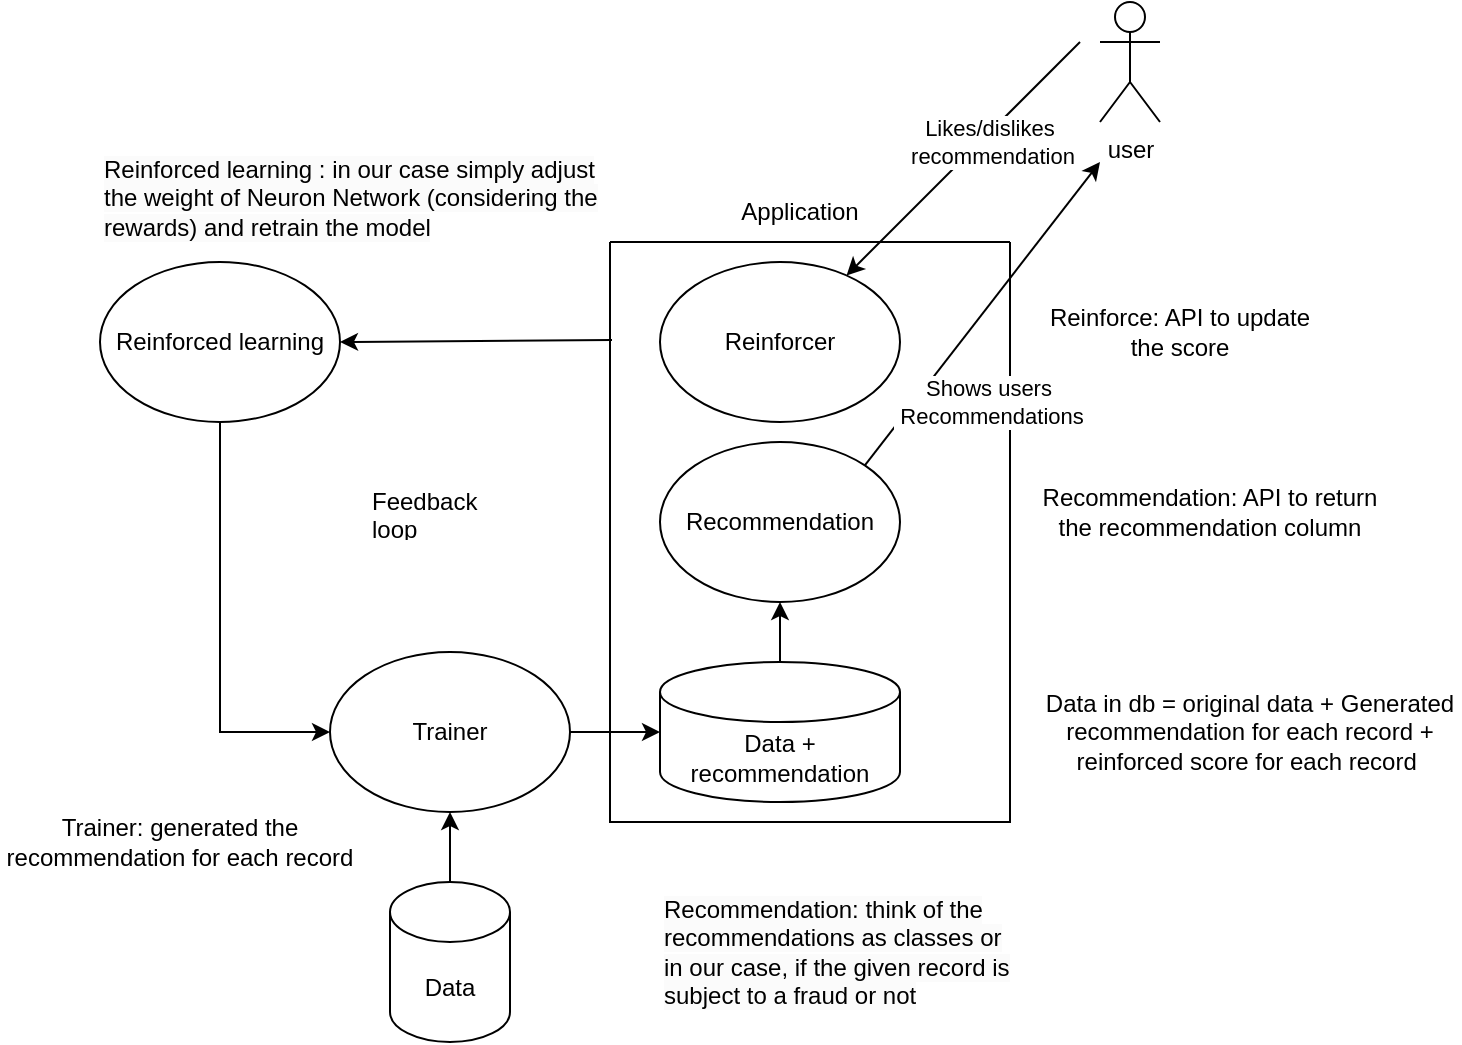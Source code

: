 <mxfile version="24.7.6">
  <diagram name="Page-1" id="NWxOR2tQ2nLDY5IiJw2v">
    <mxGraphModel dx="954" dy="515" grid="1" gridSize="10" guides="1" tooltips="1" connect="1" arrows="1" fold="1" page="1" pageScale="1" pageWidth="850" pageHeight="1100" math="0" shadow="0">
      <root>
        <mxCell id="0" />
        <mxCell id="1" parent="0" />
        <mxCell id="BLaJh71h2JVCrHGViiBd-7" style="edgeStyle=orthogonalEdgeStyle;rounded=0;orthogonalLoop=1;jettySize=auto;html=1;exitX=1;exitY=0.5;exitDx=0;exitDy=0;" parent="1" source="JV3QutzyvqUY6ezrFtOC-1" target="JV3QutzyvqUY6ezrFtOC-5" edge="1">
          <mxGeometry relative="1" as="geometry" />
        </mxCell>
        <mxCell id="JV3QutzyvqUY6ezrFtOC-1" value="Trainer" style="ellipse;whiteSpace=wrap;html=1;" parent="1" vertex="1">
          <mxGeometry x="225" y="365" width="120" height="80" as="geometry" />
        </mxCell>
        <mxCell id="JV3QutzyvqUY6ezrFtOC-2" value="" style="endArrow=classic;html=1;rounded=0;entryX=0.5;entryY=1;entryDx=0;entryDy=0;exitX=0.5;exitY=0;exitDx=0;exitDy=0;" parent="1" target="JV3QutzyvqUY6ezrFtOC-1" edge="1">
          <mxGeometry width="50" height="50" relative="1" as="geometry">
            <mxPoint x="285" y="490" as="sourcePoint" />
            <mxPoint x="390" y="500" as="targetPoint" />
          </mxGeometry>
        </mxCell>
        <mxCell id="JV3QutzyvqUY6ezrFtOC-4" value="Recommendation" style="ellipse;whiteSpace=wrap;html=1;" parent="1" vertex="1">
          <mxGeometry x="390" y="260" width="120" height="80" as="geometry" />
        </mxCell>
        <mxCell id="JV3QutzyvqUY6ezrFtOC-5" value="Data + recommendation" style="shape=cylinder3;whiteSpace=wrap;html=1;boundedLbl=1;backgroundOutline=1;size=15;" parent="1" vertex="1">
          <mxGeometry x="390" y="370" width="120" height="70" as="geometry" />
        </mxCell>
        <mxCell id="JV3QutzyvqUY6ezrFtOC-8" value="" style="swimlane;startSize=0;" parent="1" vertex="1">
          <mxGeometry x="365" y="160" width="200" height="290" as="geometry">
            <mxRectangle x="395" y="680" width="50" height="40" as="alternateBounds" />
          </mxGeometry>
        </mxCell>
        <mxCell id="JV3QutzyvqUY6ezrFtOC-11" value="Reinforcer" style="ellipse;whiteSpace=wrap;html=1;" parent="JV3QutzyvqUY6ezrFtOC-8" vertex="1">
          <mxGeometry x="25" y="10" width="120" height="80" as="geometry" />
        </mxCell>
        <mxCell id="JV3QutzyvqUY6ezrFtOC-9" value="" style="endArrow=classic;html=1;rounded=0;entryX=0.5;entryY=1;entryDx=0;entryDy=0;exitX=0.5;exitY=0;exitDx=0;exitDy=0;exitPerimeter=0;" parent="1" source="JV3QutzyvqUY6ezrFtOC-5" target="JV3QutzyvqUY6ezrFtOC-4" edge="1">
          <mxGeometry width="50" height="50" relative="1" as="geometry">
            <mxPoint x="340" y="430" as="sourcePoint" />
            <mxPoint x="370" y="390" as="targetPoint" />
          </mxGeometry>
        </mxCell>
        <mxCell id="JV3QutzyvqUY6ezrFtOC-12" value="Application" style="text;html=1;align=center;verticalAlign=middle;whiteSpace=wrap;rounded=0;" parent="1" vertex="1">
          <mxGeometry x="430" y="130" width="60" height="30" as="geometry" />
        </mxCell>
        <mxCell id="JV3QutzyvqUY6ezrFtOC-13" value="Reinforce: API to update the score" style="text;html=1;align=center;verticalAlign=middle;whiteSpace=wrap;rounded=0;" parent="1" vertex="1">
          <mxGeometry x="580" y="190" width="140" height="30" as="geometry" />
        </mxCell>
        <mxCell id="JV3QutzyvqUY6ezrFtOC-18" value="Recommendation: API to return the recommendation column" style="text;html=1;align=center;verticalAlign=middle;whiteSpace=wrap;rounded=0;" parent="1" vertex="1">
          <mxGeometry x="580" y="280" width="170" height="30" as="geometry" />
        </mxCell>
        <mxCell id="BLaJh71h2JVCrHGViiBd-8" style="edgeStyle=orthogonalEdgeStyle;rounded=0;orthogonalLoop=1;jettySize=auto;html=1;exitX=0.5;exitY=1;exitDx=0;exitDy=0;entryX=0;entryY=0.5;entryDx=0;entryDy=0;" parent="1" source="BLaJh71h2JVCrHGViiBd-1" target="JV3QutzyvqUY6ezrFtOC-1" edge="1">
          <mxGeometry relative="1" as="geometry" />
        </mxCell>
        <mxCell id="BLaJh71h2JVCrHGViiBd-1" value="Reinforced learning" style="ellipse;whiteSpace=wrap;html=1;" parent="1" vertex="1">
          <mxGeometry x="110" y="170" width="120" height="80" as="geometry" />
        </mxCell>
        <mxCell id="BLaJh71h2JVCrHGViiBd-2" value="" style="endArrow=classic;html=1;rounded=0;entryX=1;entryY=0.5;entryDx=0;entryDy=0;exitX=0.005;exitY=0.169;exitDx=0;exitDy=0;exitPerimeter=0;" parent="1" source="JV3QutzyvqUY6ezrFtOC-8" target="BLaJh71h2JVCrHGViiBd-1" edge="1">
          <mxGeometry width="50" height="50" relative="1" as="geometry">
            <mxPoint x="360" y="280" as="sourcePoint" />
            <mxPoint x="420" y="290" as="targetPoint" />
          </mxGeometry>
        </mxCell>
        <mxCell id="BLaJh71h2JVCrHGViiBd-9" value="Feedback loop" style="text;strokeColor=none;fillColor=none;align=left;verticalAlign=middle;spacingLeft=4;spacingRight=4;overflow=hidden;points=[[0,0.5],[1,0.5]];portConstraint=eastwest;rotatable=0;whiteSpace=wrap;html=1;" parent="1" vertex="1">
          <mxGeometry x="240" y="280" width="80" height="30" as="geometry" />
        </mxCell>
        <mxCell id="BLaJh71h2JVCrHGViiBd-10" value="Trainer: generated the recommendation for each record" style="text;html=1;align=center;verticalAlign=middle;whiteSpace=wrap;rounded=0;" parent="1" vertex="1">
          <mxGeometry x="60" y="445" width="180" height="30" as="geometry" />
        </mxCell>
        <mxCell id="BLaJh71h2JVCrHGViiBd-11" value="Data in db = original data + Generated recommendation for each record + reinforced score for each record&amp;nbsp;" style="text;html=1;align=center;verticalAlign=middle;whiteSpace=wrap;rounded=0;" parent="1" vertex="1">
          <mxGeometry x="580" y="390" width="210" height="30" as="geometry" />
        </mxCell>
        <mxCell id="BLaJh71h2JVCrHGViiBd-12" value="user" style="shape=umlActor;verticalLabelPosition=bottom;verticalAlign=top;html=1;outlineConnect=0;" parent="1" vertex="1">
          <mxGeometry x="610" y="40" width="30" height="60" as="geometry" />
        </mxCell>
        <mxCell id="BLaJh71h2JVCrHGViiBd-14" value="" style="endArrow=classic;html=1;rounded=0;" parent="1" target="JV3QutzyvqUY6ezrFtOC-11" edge="1">
          <mxGeometry width="50" height="50" relative="1" as="geometry">
            <mxPoint x="600" y="60" as="sourcePoint" />
            <mxPoint x="588" y="108" as="targetPoint" />
          </mxGeometry>
        </mxCell>
        <mxCell id="BLaJh71h2JVCrHGViiBd-15" value="Likes/dislikes&amp;nbsp;&lt;div&gt;recommendation&lt;/div&gt;" style="edgeLabel;html=1;align=center;verticalAlign=middle;resizable=0;points=[];" parent="BLaJh71h2JVCrHGViiBd-14" vertex="1" connectable="0">
          <mxGeometry x="-0.199" y="3" relative="1" as="geometry">
            <mxPoint y="1" as="offset" />
          </mxGeometry>
        </mxCell>
        <mxCell id="BLaJh71h2JVCrHGViiBd-20" value="" style="endArrow=classic;html=1;rounded=0;exitX=1;exitY=0;exitDx=0;exitDy=0;" parent="1" source="JV3QutzyvqUY6ezrFtOC-4" edge="1">
          <mxGeometry width="50" height="50" relative="1" as="geometry">
            <mxPoint x="370" y="240" as="sourcePoint" />
            <mxPoint x="610" y="120" as="targetPoint" />
          </mxGeometry>
        </mxCell>
        <mxCell id="BLaJh71h2JVCrHGViiBd-21" value="Shows users&lt;br&gt;&amp;nbsp;Recommendations" style="edgeLabel;html=1;align=center;verticalAlign=middle;resizable=0;points=[];" parent="BLaJh71h2JVCrHGViiBd-20" vertex="1" connectable="0">
          <mxGeometry x="-0.013" y="-2" relative="1" as="geometry">
            <mxPoint x="2" y="42" as="offset" />
          </mxGeometry>
        </mxCell>
        <mxCell id="ERP19eNqCeFMC9Jlo5K3-1" value="&lt;span style=&quot;color: rgb(0, 0, 0); font-family: Helvetica; font-size: 12px; font-style: normal; font-variant-ligatures: normal; font-variant-caps: normal; font-weight: 400; letter-spacing: normal; orphans: 2; text-align: center; text-indent: 0px; text-transform: none; widows: 2; word-spacing: 0px; -webkit-text-stroke-width: 0px; white-space: normal; background-color: rgb(251, 251, 251); text-decoration-thickness: initial; text-decoration-style: initial; text-decoration-color: initial; display: inline !important; float: none;&quot;&gt;Reinforced learning : in our case simply adjust the weight of Neuron Network (considering the rewards) and retrain the model&lt;/span&gt;" style="text;whiteSpace=wrap;html=1;" parent="1" vertex="1">
          <mxGeometry x="110" y="110" width="250" height="70" as="geometry" />
        </mxCell>
        <mxCell id="935E9yF4RDMZdNX2uF5e-1" value="Data" style="shape=cylinder3;whiteSpace=wrap;html=1;boundedLbl=1;backgroundOutline=1;size=15;" vertex="1" parent="1">
          <mxGeometry x="255" y="480" width="60" height="80" as="geometry" />
        </mxCell>
        <mxCell id="935E9yF4RDMZdNX2uF5e-2" value="&lt;span style=&quot;color: rgb(0, 0, 0); font-family: Helvetica; font-size: 12px; font-style: normal; font-variant-ligatures: normal; font-variant-caps: normal; font-weight: 400; letter-spacing: normal; orphans: 2; text-align: center; text-indent: 0px; text-transform: none; widows: 2; word-spacing: 0px; -webkit-text-stroke-width: 0px; white-space: normal; background-color: rgb(251, 251, 251); text-decoration-thickness: initial; text-decoration-style: initial; text-decoration-color: initial; display: inline !important; float: none;&quot;&gt;Recommendation: think of the recommendations as classes or in our case, if the given record is subject to a fraud or not&lt;/span&gt;" style="text;whiteSpace=wrap;html=1;" vertex="1" parent="1">
          <mxGeometry x="390" y="480" width="180" height="40" as="geometry" />
        </mxCell>
      </root>
    </mxGraphModel>
  </diagram>
</mxfile>
